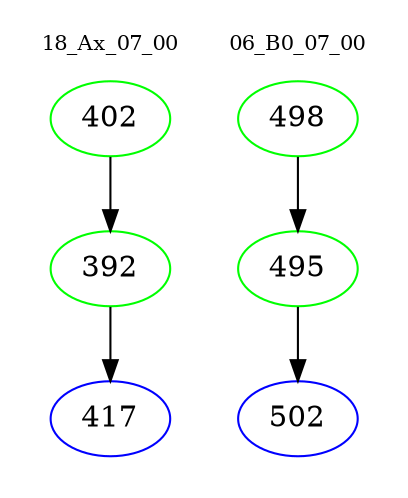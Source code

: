 digraph{
subgraph cluster_0 {
color = white
label = "18_Ax_07_00";
fontsize=10;
T0_402 [label="402", color="green"]
T0_402 -> T0_392 [color="black"]
T0_392 [label="392", color="green"]
T0_392 -> T0_417 [color="black"]
T0_417 [label="417", color="blue"]
}
subgraph cluster_1 {
color = white
label = "06_B0_07_00";
fontsize=10;
T1_498 [label="498", color="green"]
T1_498 -> T1_495 [color="black"]
T1_495 [label="495", color="green"]
T1_495 -> T1_502 [color="black"]
T1_502 [label="502", color="blue"]
}
}
